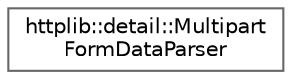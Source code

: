 digraph "Graphical Class Hierarchy"
{
 // LATEX_PDF_SIZE
  bgcolor="transparent";
  edge [fontname=Helvetica,fontsize=10,labelfontname=Helvetica,labelfontsize=10];
  node [fontname=Helvetica,fontsize=10,shape=box,height=0.2,width=0.4];
  rankdir="LR";
  Node0 [id="Node000000",label="httplib::detail::Multipart\lFormDataParser",height=0.2,width=0.4,color="grey40", fillcolor="white", style="filled",URL="$classhttplib_1_1detail_1_1MultipartFormDataParser.html",tooltip=" "];
}
